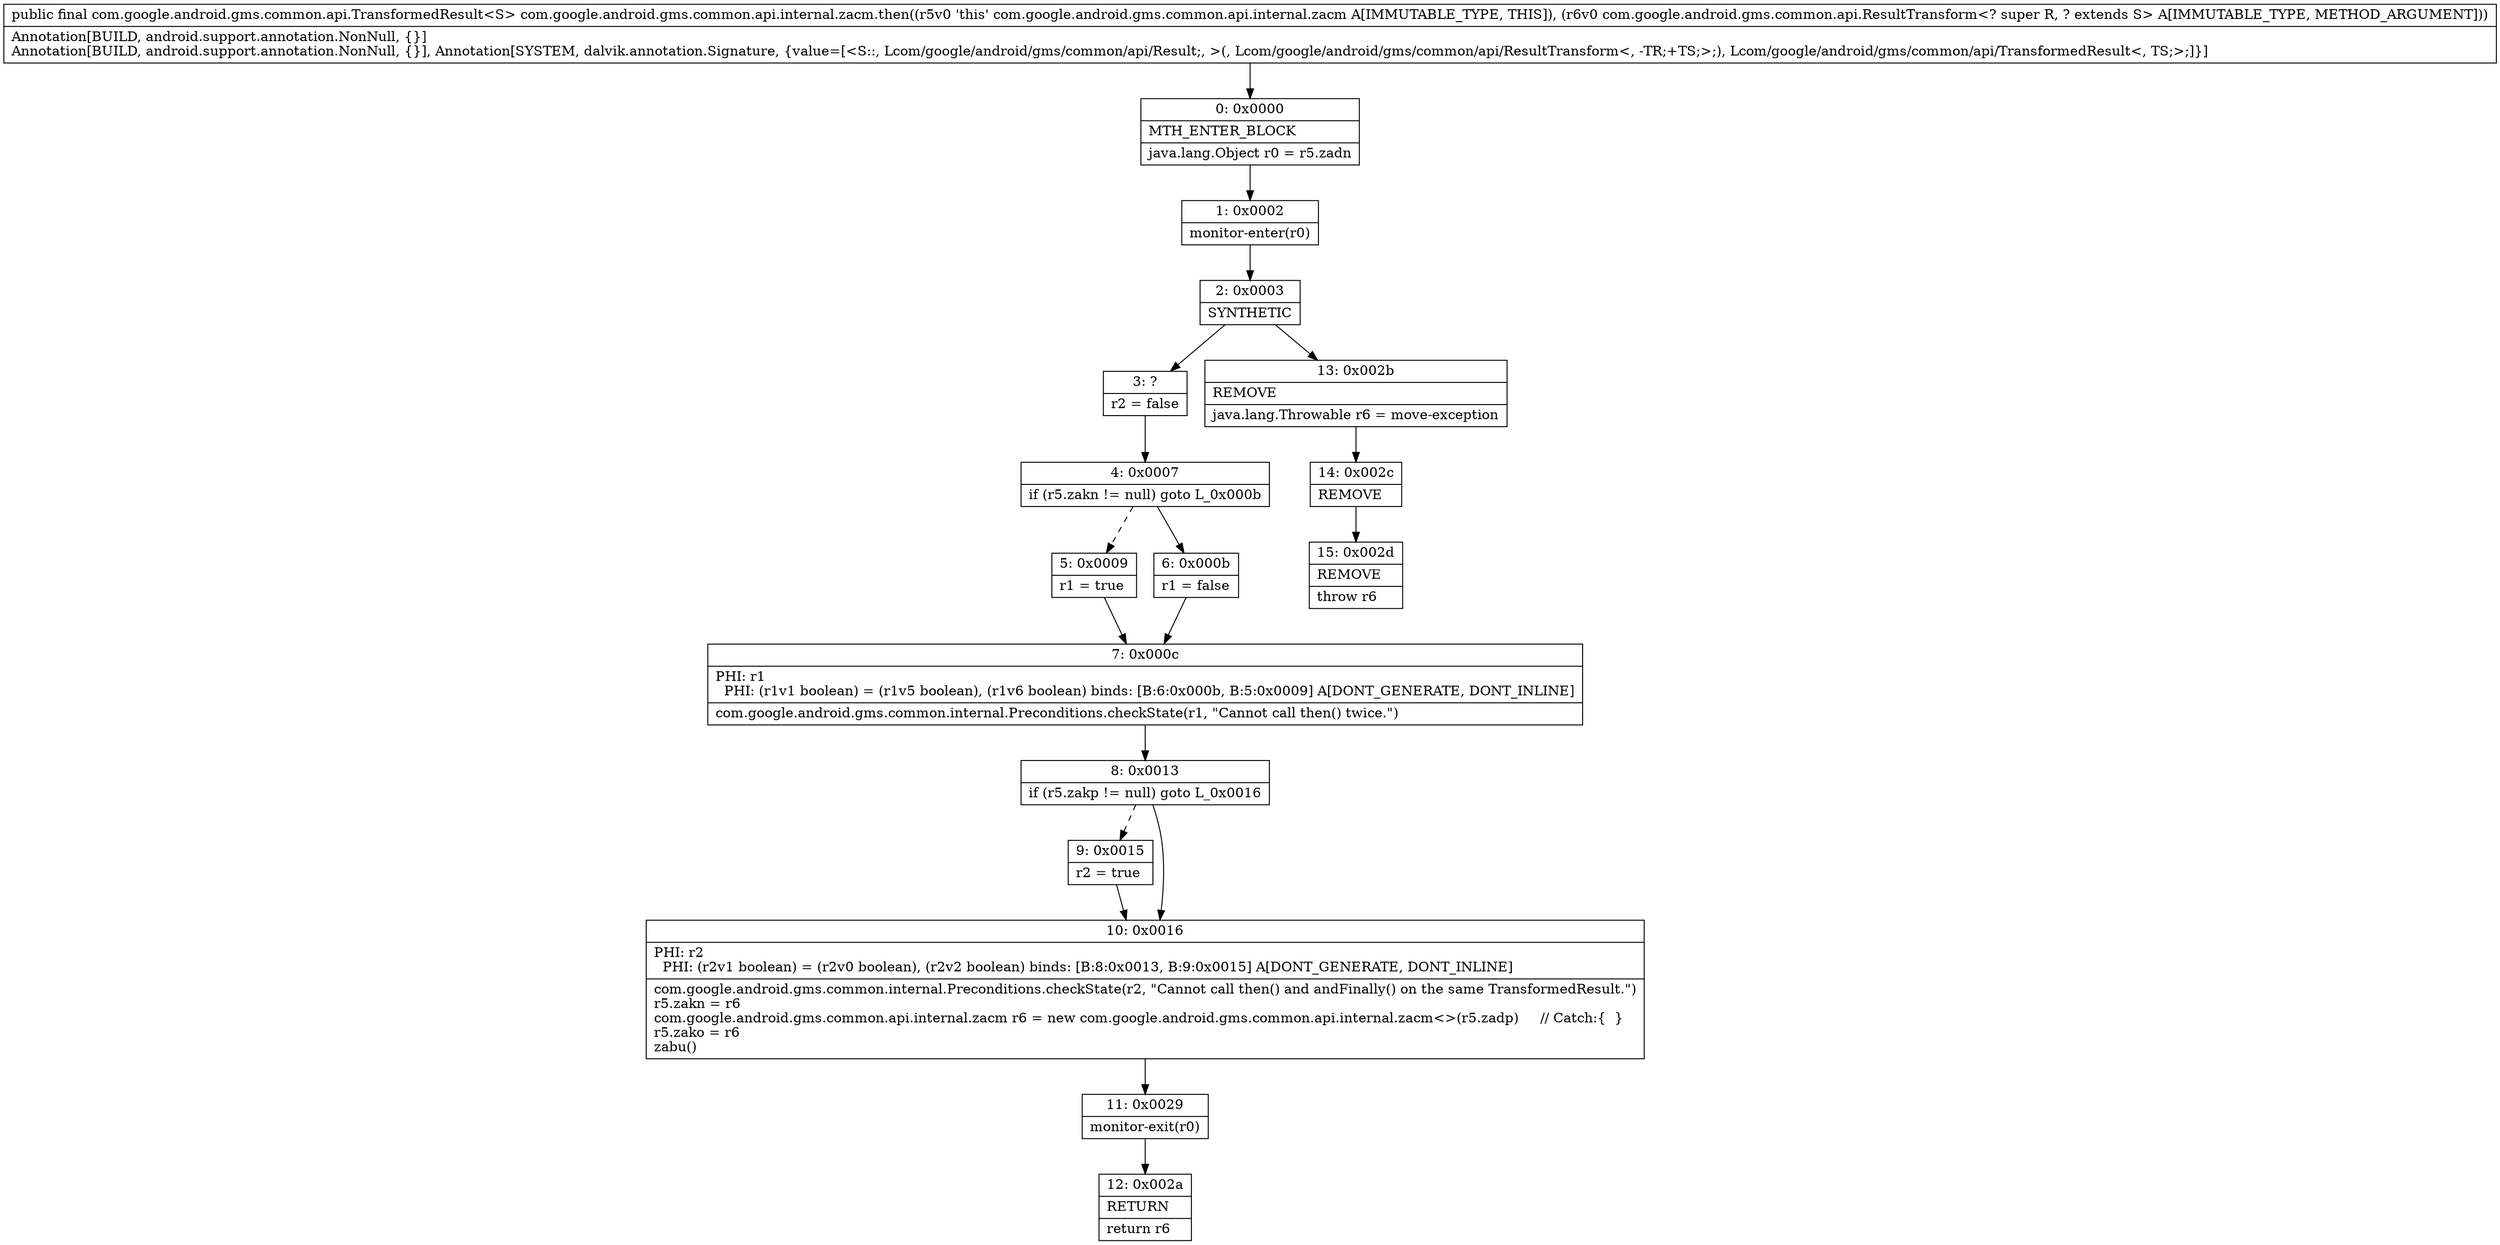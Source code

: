 digraph "CFG forcom.google.android.gms.common.api.internal.zacm.then(Lcom\/google\/android\/gms\/common\/api\/ResultTransform;)Lcom\/google\/android\/gms\/common\/api\/TransformedResult;" {
Node_0 [shape=record,label="{0\:\ 0x0000|MTH_ENTER_BLOCK\l|java.lang.Object r0 = r5.zadn\l}"];
Node_1 [shape=record,label="{1\:\ 0x0002|monitor\-enter(r0)\l}"];
Node_2 [shape=record,label="{2\:\ 0x0003|SYNTHETIC\l}"];
Node_3 [shape=record,label="{3\:\ ?|r2 = false\l}"];
Node_4 [shape=record,label="{4\:\ 0x0007|if (r5.zakn != null) goto L_0x000b\l}"];
Node_5 [shape=record,label="{5\:\ 0x0009|r1 = true\l}"];
Node_6 [shape=record,label="{6\:\ 0x000b|r1 = false\l}"];
Node_7 [shape=record,label="{7\:\ 0x000c|PHI: r1 \l  PHI: (r1v1 boolean) = (r1v5 boolean), (r1v6 boolean) binds: [B:6:0x000b, B:5:0x0009] A[DONT_GENERATE, DONT_INLINE]\l|com.google.android.gms.common.internal.Preconditions.checkState(r1, \"Cannot call then() twice.\")\l}"];
Node_8 [shape=record,label="{8\:\ 0x0013|if (r5.zakp != null) goto L_0x0016\l}"];
Node_9 [shape=record,label="{9\:\ 0x0015|r2 = true\l}"];
Node_10 [shape=record,label="{10\:\ 0x0016|PHI: r2 \l  PHI: (r2v1 boolean) = (r2v0 boolean), (r2v2 boolean) binds: [B:8:0x0013, B:9:0x0015] A[DONT_GENERATE, DONT_INLINE]\l|com.google.android.gms.common.internal.Preconditions.checkState(r2, \"Cannot call then() and andFinally() on the same TransformedResult.\")\lr5.zakn = r6\lcom.google.android.gms.common.api.internal.zacm r6 = new com.google.android.gms.common.api.internal.zacm\<\>(r5.zadp)     \/\/ Catch:\{  \}\lr5.zako = r6\lzabu()\l}"];
Node_11 [shape=record,label="{11\:\ 0x0029|monitor\-exit(r0)\l}"];
Node_12 [shape=record,label="{12\:\ 0x002a|RETURN\l|return r6\l}"];
Node_13 [shape=record,label="{13\:\ 0x002b|REMOVE\l|java.lang.Throwable r6 = move\-exception\l}"];
Node_14 [shape=record,label="{14\:\ 0x002c|REMOVE\l}"];
Node_15 [shape=record,label="{15\:\ 0x002d|REMOVE\l|throw r6\l}"];
MethodNode[shape=record,label="{public final com.google.android.gms.common.api.TransformedResult\<S\> com.google.android.gms.common.api.internal.zacm.then((r5v0 'this' com.google.android.gms.common.api.internal.zacm A[IMMUTABLE_TYPE, THIS]), (r6v0 com.google.android.gms.common.api.ResultTransform\<? super R, ? extends S\> A[IMMUTABLE_TYPE, METHOD_ARGUMENT]))  | Annotation[BUILD, android.support.annotation.NonNull, \{\}]\lAnnotation[BUILD, android.support.annotation.NonNull, \{\}], Annotation[SYSTEM, dalvik.annotation.Signature, \{value=[\<S::, Lcom\/google\/android\/gms\/common\/api\/Result;, \>(, Lcom\/google\/android\/gms\/common\/api\/ResultTransform\<, \-TR;+TS;\>;), Lcom\/google\/android\/gms\/common\/api\/TransformedResult\<, TS;\>;]\}]\l}"];
MethodNode -> Node_0;
Node_0 -> Node_1;
Node_1 -> Node_2;
Node_2 -> Node_3;
Node_2 -> Node_13;
Node_3 -> Node_4;
Node_4 -> Node_5[style=dashed];
Node_4 -> Node_6;
Node_5 -> Node_7;
Node_6 -> Node_7;
Node_7 -> Node_8;
Node_8 -> Node_9[style=dashed];
Node_8 -> Node_10;
Node_9 -> Node_10;
Node_10 -> Node_11;
Node_11 -> Node_12;
Node_13 -> Node_14;
Node_14 -> Node_15;
}

